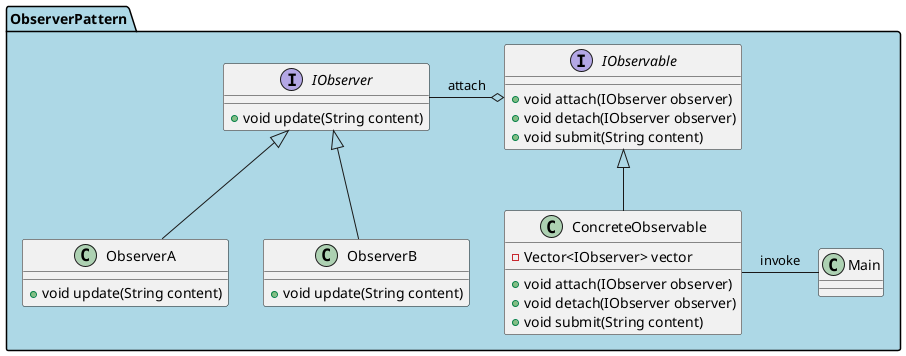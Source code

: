 @startuml

namespace ObserverPattern #lightblue{


interface IObserver{
    + void update(String content)
}

interface IObservable{
    + void attach(IObserver observer)
    + void detach(IObserver observer)
    + void submit(String content)
}

class ConcreteObservable{
    - Vector<IObserver> vector
    + void attach(IObserver observer)
    + void detach(IObserver observer)
    + void submit(String content)
}

class ObserverA{
    + void update(String content)
}

class ObserverB{
    + void update(String content)
}


IObserver -right-o IObservable : attach
IObserver <|-- ObserverA
IObserver <|-- ObserverB
IObservable <|-- ConcreteObservable
Main -left-- ConcreteObservable : invoke
}
@enduml